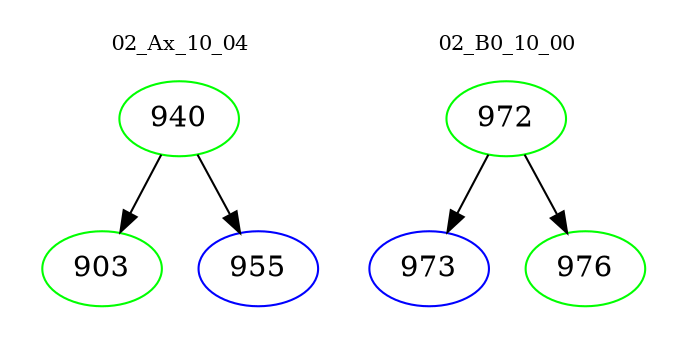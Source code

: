 digraph{
subgraph cluster_0 {
color = white
label = "02_Ax_10_04";
fontsize=10;
T0_940 [label="940", color="green"]
T0_940 -> T0_903 [color="black"]
T0_903 [label="903", color="green"]
T0_940 -> T0_955 [color="black"]
T0_955 [label="955", color="blue"]
}
subgraph cluster_1 {
color = white
label = "02_B0_10_00";
fontsize=10;
T1_972 [label="972", color="green"]
T1_972 -> T1_973 [color="black"]
T1_973 [label="973", color="blue"]
T1_972 -> T1_976 [color="black"]
T1_976 [label="976", color="green"]
}
}
